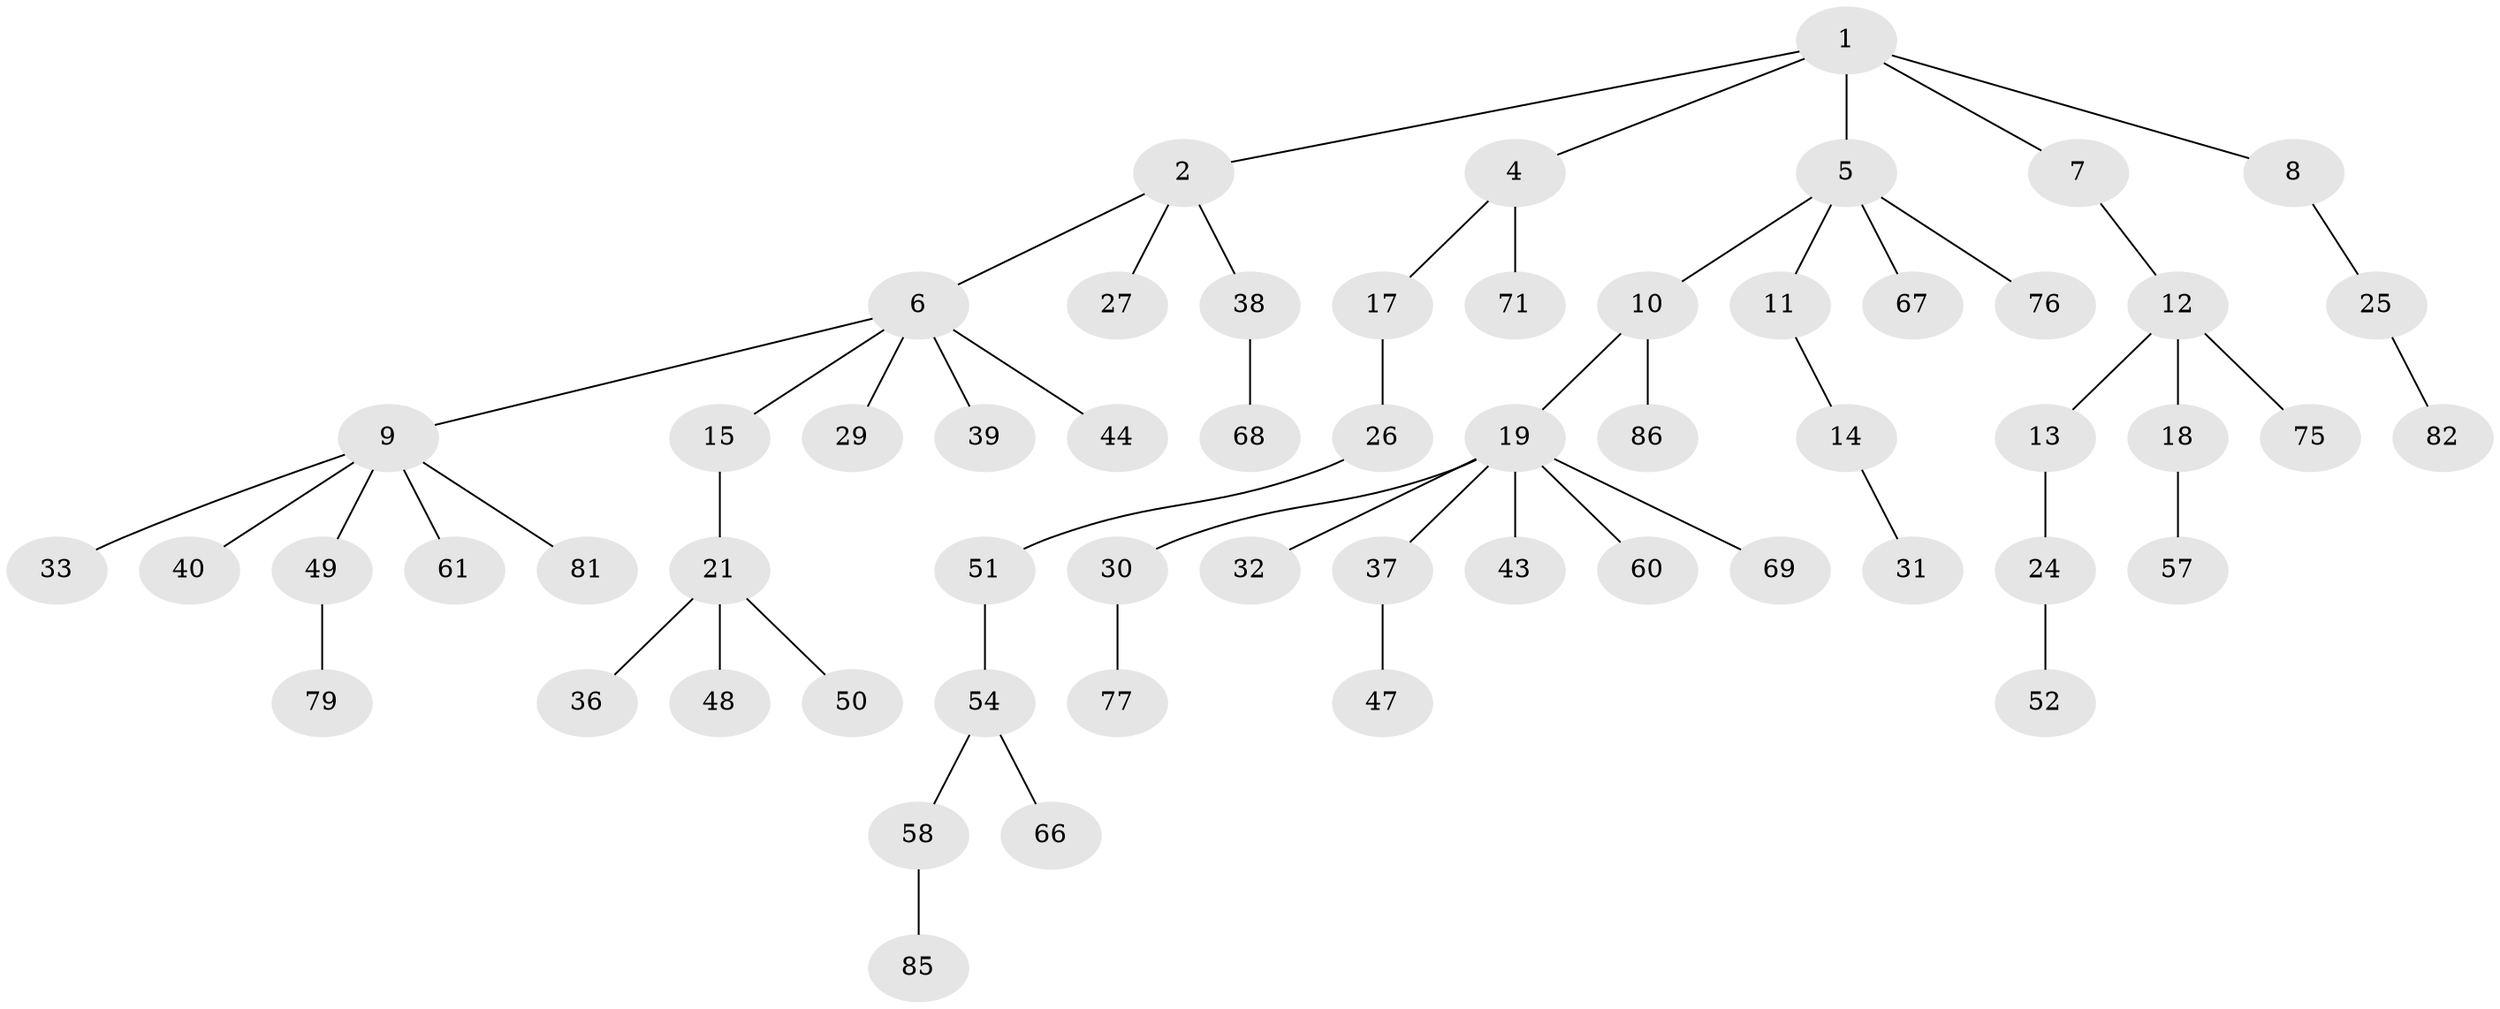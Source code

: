 // original degree distribution, {4: 0.022727272727272728, 5: 0.06818181818181818, 3: 0.19318181818181818, 6: 0.011363636363636364, 2: 0.19318181818181818, 1: 0.5113636363636364}
// Generated by graph-tools (version 1.1) at 2025/42/03/06/25 10:42:06]
// undirected, 58 vertices, 57 edges
graph export_dot {
graph [start="1"]
  node [color=gray90,style=filled];
  1 [super="+3"];
  2 [super="+53"];
  4 [super="+23"];
  5 [super="+56"];
  6 [super="+35"];
  7;
  8 [super="+64"];
  9 [super="+16"];
  10 [super="+28"];
  11 [super="+73"];
  12 [super="+83"];
  13;
  14 [super="+34"];
  15 [super="+20"];
  17;
  18 [super="+87"];
  19 [super="+22"];
  21 [super="+59"];
  24 [super="+41"];
  25 [super="+74"];
  26 [super="+42"];
  27 [super="+46"];
  29;
  30 [super="+80"];
  31;
  32;
  33;
  36 [super="+45"];
  37 [super="+84"];
  38 [super="+65"];
  39 [super="+88"];
  40;
  43 [super="+72"];
  44;
  47 [super="+55"];
  48;
  49;
  50;
  51 [super="+62"];
  52;
  54;
  57;
  58 [super="+70"];
  60 [super="+63"];
  61;
  66 [super="+78"];
  67;
  68;
  69;
  71;
  75;
  76;
  77;
  79;
  81;
  82;
  85;
  86;
  1 -- 2;
  1 -- 7;
  1 -- 8;
  1 -- 4;
  1 -- 5;
  2 -- 6;
  2 -- 27;
  2 -- 38;
  4 -- 17;
  4 -- 71;
  5 -- 10;
  5 -- 11;
  5 -- 67;
  5 -- 76;
  6 -- 9;
  6 -- 15;
  6 -- 29;
  6 -- 39;
  6 -- 44;
  7 -- 12;
  8 -- 25;
  9 -- 33;
  9 -- 40;
  9 -- 49;
  9 -- 81;
  9 -- 61;
  10 -- 19;
  10 -- 86;
  11 -- 14;
  12 -- 13;
  12 -- 18;
  12 -- 75;
  13 -- 24;
  14 -- 31;
  15 -- 21;
  17 -- 26;
  18 -- 57;
  19 -- 30;
  19 -- 37;
  19 -- 32;
  19 -- 69;
  19 -- 43;
  19 -- 60;
  21 -- 36;
  21 -- 48;
  21 -- 50;
  24 -- 52;
  25 -- 82;
  26 -- 51;
  30 -- 77;
  37 -- 47;
  38 -- 68;
  49 -- 79;
  51 -- 54;
  54 -- 58;
  54 -- 66;
  58 -- 85;
}
